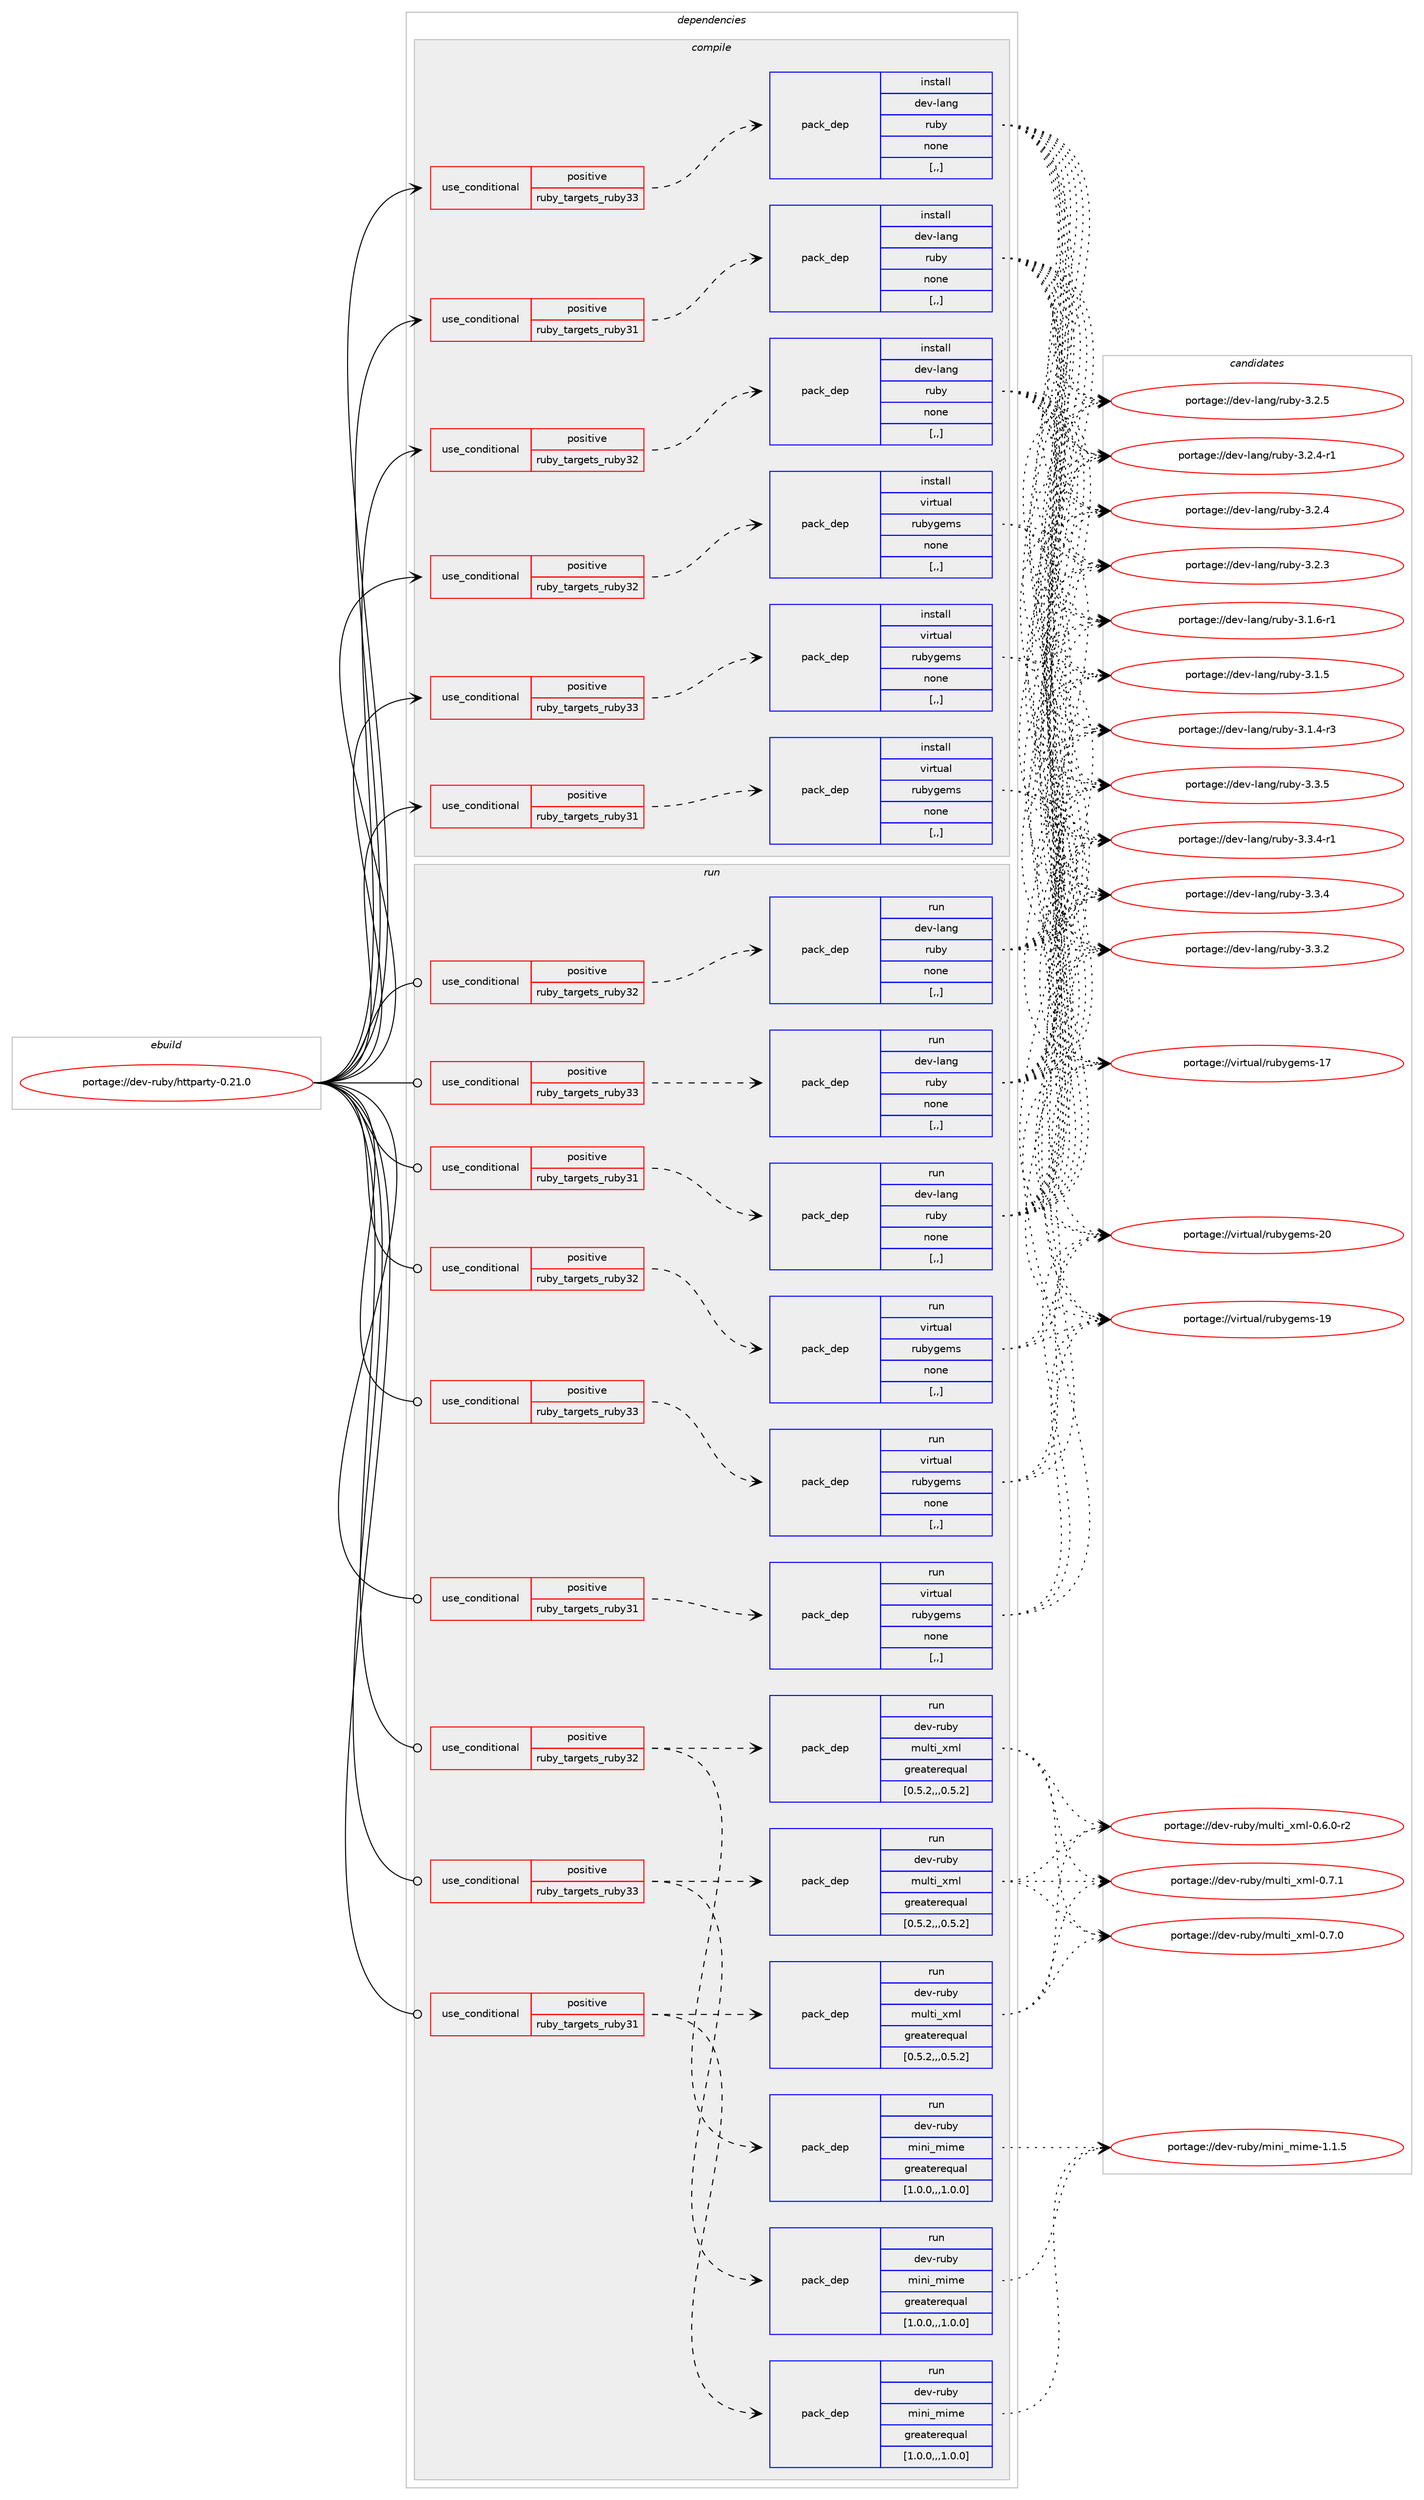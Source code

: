digraph prolog {

# *************
# Graph options
# *************

newrank=true;
concentrate=true;
compound=true;
graph [rankdir=LR,fontname=Helvetica,fontsize=10,ranksep=1.5];#, ranksep=2.5, nodesep=0.2];
edge  [arrowhead=vee];
node  [fontname=Helvetica,fontsize=10];

# **********
# The ebuild
# **********

subgraph cluster_leftcol {
color=gray;
label=<<i>ebuild</i>>;
id [label="portage://dev-ruby/httparty-0.21.0", color=red, width=4, href="../dev-ruby/httparty-0.21.0.svg"];
}

# ****************
# The dependencies
# ****************

subgraph cluster_midcol {
color=gray;
label=<<i>dependencies</i>>;
subgraph cluster_compile {
fillcolor="#eeeeee";
style=filled;
label=<<i>compile</i>>;
subgraph cond179993 {
dependency682566 [label=<<TABLE BORDER="0" CELLBORDER="1" CELLSPACING="0" CELLPADDING="4"><TR><TD ROWSPAN="3" CELLPADDING="10">use_conditional</TD></TR><TR><TD>positive</TD></TR><TR><TD>ruby_targets_ruby31</TD></TR></TABLE>>, shape=none, color=red];
subgraph pack497650 {
dependency682567 [label=<<TABLE BORDER="0" CELLBORDER="1" CELLSPACING="0" CELLPADDING="4" WIDTH="220"><TR><TD ROWSPAN="6" CELLPADDING="30">pack_dep</TD></TR><TR><TD WIDTH="110">install</TD></TR><TR><TD>dev-lang</TD></TR><TR><TD>ruby</TD></TR><TR><TD>none</TD></TR><TR><TD>[,,]</TD></TR></TABLE>>, shape=none, color=blue];
}
dependency682566:e -> dependency682567:w [weight=20,style="dashed",arrowhead="vee"];
}
id:e -> dependency682566:w [weight=20,style="solid",arrowhead="vee"];
subgraph cond179994 {
dependency682568 [label=<<TABLE BORDER="0" CELLBORDER="1" CELLSPACING="0" CELLPADDING="4"><TR><TD ROWSPAN="3" CELLPADDING="10">use_conditional</TD></TR><TR><TD>positive</TD></TR><TR><TD>ruby_targets_ruby31</TD></TR></TABLE>>, shape=none, color=red];
subgraph pack497651 {
dependency682569 [label=<<TABLE BORDER="0" CELLBORDER="1" CELLSPACING="0" CELLPADDING="4" WIDTH="220"><TR><TD ROWSPAN="6" CELLPADDING="30">pack_dep</TD></TR><TR><TD WIDTH="110">install</TD></TR><TR><TD>virtual</TD></TR><TR><TD>rubygems</TD></TR><TR><TD>none</TD></TR><TR><TD>[,,]</TD></TR></TABLE>>, shape=none, color=blue];
}
dependency682568:e -> dependency682569:w [weight=20,style="dashed",arrowhead="vee"];
}
id:e -> dependency682568:w [weight=20,style="solid",arrowhead="vee"];
subgraph cond179995 {
dependency682570 [label=<<TABLE BORDER="0" CELLBORDER="1" CELLSPACING="0" CELLPADDING="4"><TR><TD ROWSPAN="3" CELLPADDING="10">use_conditional</TD></TR><TR><TD>positive</TD></TR><TR><TD>ruby_targets_ruby32</TD></TR></TABLE>>, shape=none, color=red];
subgraph pack497652 {
dependency682571 [label=<<TABLE BORDER="0" CELLBORDER="1" CELLSPACING="0" CELLPADDING="4" WIDTH="220"><TR><TD ROWSPAN="6" CELLPADDING="30">pack_dep</TD></TR><TR><TD WIDTH="110">install</TD></TR><TR><TD>dev-lang</TD></TR><TR><TD>ruby</TD></TR><TR><TD>none</TD></TR><TR><TD>[,,]</TD></TR></TABLE>>, shape=none, color=blue];
}
dependency682570:e -> dependency682571:w [weight=20,style="dashed",arrowhead="vee"];
}
id:e -> dependency682570:w [weight=20,style="solid",arrowhead="vee"];
subgraph cond179996 {
dependency682572 [label=<<TABLE BORDER="0" CELLBORDER="1" CELLSPACING="0" CELLPADDING="4"><TR><TD ROWSPAN="3" CELLPADDING="10">use_conditional</TD></TR><TR><TD>positive</TD></TR><TR><TD>ruby_targets_ruby32</TD></TR></TABLE>>, shape=none, color=red];
subgraph pack497653 {
dependency682573 [label=<<TABLE BORDER="0" CELLBORDER="1" CELLSPACING="0" CELLPADDING="4" WIDTH="220"><TR><TD ROWSPAN="6" CELLPADDING="30">pack_dep</TD></TR><TR><TD WIDTH="110">install</TD></TR><TR><TD>virtual</TD></TR><TR><TD>rubygems</TD></TR><TR><TD>none</TD></TR><TR><TD>[,,]</TD></TR></TABLE>>, shape=none, color=blue];
}
dependency682572:e -> dependency682573:w [weight=20,style="dashed",arrowhead="vee"];
}
id:e -> dependency682572:w [weight=20,style="solid",arrowhead="vee"];
subgraph cond179997 {
dependency682574 [label=<<TABLE BORDER="0" CELLBORDER="1" CELLSPACING="0" CELLPADDING="4"><TR><TD ROWSPAN="3" CELLPADDING="10">use_conditional</TD></TR><TR><TD>positive</TD></TR><TR><TD>ruby_targets_ruby33</TD></TR></TABLE>>, shape=none, color=red];
subgraph pack497654 {
dependency682575 [label=<<TABLE BORDER="0" CELLBORDER="1" CELLSPACING="0" CELLPADDING="4" WIDTH="220"><TR><TD ROWSPAN="6" CELLPADDING="30">pack_dep</TD></TR><TR><TD WIDTH="110">install</TD></TR><TR><TD>dev-lang</TD></TR><TR><TD>ruby</TD></TR><TR><TD>none</TD></TR><TR><TD>[,,]</TD></TR></TABLE>>, shape=none, color=blue];
}
dependency682574:e -> dependency682575:w [weight=20,style="dashed",arrowhead="vee"];
}
id:e -> dependency682574:w [weight=20,style="solid",arrowhead="vee"];
subgraph cond179998 {
dependency682576 [label=<<TABLE BORDER="0" CELLBORDER="1" CELLSPACING="0" CELLPADDING="4"><TR><TD ROWSPAN="3" CELLPADDING="10">use_conditional</TD></TR><TR><TD>positive</TD></TR><TR><TD>ruby_targets_ruby33</TD></TR></TABLE>>, shape=none, color=red];
subgraph pack497655 {
dependency682577 [label=<<TABLE BORDER="0" CELLBORDER="1" CELLSPACING="0" CELLPADDING="4" WIDTH="220"><TR><TD ROWSPAN="6" CELLPADDING="30">pack_dep</TD></TR><TR><TD WIDTH="110">install</TD></TR><TR><TD>virtual</TD></TR><TR><TD>rubygems</TD></TR><TR><TD>none</TD></TR><TR><TD>[,,]</TD></TR></TABLE>>, shape=none, color=blue];
}
dependency682576:e -> dependency682577:w [weight=20,style="dashed",arrowhead="vee"];
}
id:e -> dependency682576:w [weight=20,style="solid",arrowhead="vee"];
}
subgraph cluster_compileandrun {
fillcolor="#eeeeee";
style=filled;
label=<<i>compile and run</i>>;
}
subgraph cluster_run {
fillcolor="#eeeeee";
style=filled;
label=<<i>run</i>>;
subgraph cond179999 {
dependency682578 [label=<<TABLE BORDER="0" CELLBORDER="1" CELLSPACING="0" CELLPADDING="4"><TR><TD ROWSPAN="3" CELLPADDING="10">use_conditional</TD></TR><TR><TD>positive</TD></TR><TR><TD>ruby_targets_ruby31</TD></TR></TABLE>>, shape=none, color=red];
subgraph pack497656 {
dependency682579 [label=<<TABLE BORDER="0" CELLBORDER="1" CELLSPACING="0" CELLPADDING="4" WIDTH="220"><TR><TD ROWSPAN="6" CELLPADDING="30">pack_dep</TD></TR><TR><TD WIDTH="110">run</TD></TR><TR><TD>dev-lang</TD></TR><TR><TD>ruby</TD></TR><TR><TD>none</TD></TR><TR><TD>[,,]</TD></TR></TABLE>>, shape=none, color=blue];
}
dependency682578:e -> dependency682579:w [weight=20,style="dashed",arrowhead="vee"];
}
id:e -> dependency682578:w [weight=20,style="solid",arrowhead="odot"];
subgraph cond180000 {
dependency682580 [label=<<TABLE BORDER="0" CELLBORDER="1" CELLSPACING="0" CELLPADDING="4"><TR><TD ROWSPAN="3" CELLPADDING="10">use_conditional</TD></TR><TR><TD>positive</TD></TR><TR><TD>ruby_targets_ruby31</TD></TR></TABLE>>, shape=none, color=red];
subgraph pack497657 {
dependency682581 [label=<<TABLE BORDER="0" CELLBORDER="1" CELLSPACING="0" CELLPADDING="4" WIDTH="220"><TR><TD ROWSPAN="6" CELLPADDING="30">pack_dep</TD></TR><TR><TD WIDTH="110">run</TD></TR><TR><TD>dev-ruby</TD></TR><TR><TD>mini_mime</TD></TR><TR><TD>greaterequal</TD></TR><TR><TD>[1.0.0,,,1.0.0]</TD></TR></TABLE>>, shape=none, color=blue];
}
dependency682580:e -> dependency682581:w [weight=20,style="dashed",arrowhead="vee"];
subgraph pack497658 {
dependency682582 [label=<<TABLE BORDER="0" CELLBORDER="1" CELLSPACING="0" CELLPADDING="4" WIDTH="220"><TR><TD ROWSPAN="6" CELLPADDING="30">pack_dep</TD></TR><TR><TD WIDTH="110">run</TD></TR><TR><TD>dev-ruby</TD></TR><TR><TD>multi_xml</TD></TR><TR><TD>greaterequal</TD></TR><TR><TD>[0.5.2,,,0.5.2]</TD></TR></TABLE>>, shape=none, color=blue];
}
dependency682580:e -> dependency682582:w [weight=20,style="dashed",arrowhead="vee"];
}
id:e -> dependency682580:w [weight=20,style="solid",arrowhead="odot"];
subgraph cond180001 {
dependency682583 [label=<<TABLE BORDER="0" CELLBORDER="1" CELLSPACING="0" CELLPADDING="4"><TR><TD ROWSPAN="3" CELLPADDING="10">use_conditional</TD></TR><TR><TD>positive</TD></TR><TR><TD>ruby_targets_ruby31</TD></TR></TABLE>>, shape=none, color=red];
subgraph pack497659 {
dependency682584 [label=<<TABLE BORDER="0" CELLBORDER="1" CELLSPACING="0" CELLPADDING="4" WIDTH="220"><TR><TD ROWSPAN="6" CELLPADDING="30">pack_dep</TD></TR><TR><TD WIDTH="110">run</TD></TR><TR><TD>virtual</TD></TR><TR><TD>rubygems</TD></TR><TR><TD>none</TD></TR><TR><TD>[,,]</TD></TR></TABLE>>, shape=none, color=blue];
}
dependency682583:e -> dependency682584:w [weight=20,style="dashed",arrowhead="vee"];
}
id:e -> dependency682583:w [weight=20,style="solid",arrowhead="odot"];
subgraph cond180002 {
dependency682585 [label=<<TABLE BORDER="0" CELLBORDER="1" CELLSPACING="0" CELLPADDING="4"><TR><TD ROWSPAN="3" CELLPADDING="10">use_conditional</TD></TR><TR><TD>positive</TD></TR><TR><TD>ruby_targets_ruby32</TD></TR></TABLE>>, shape=none, color=red];
subgraph pack497660 {
dependency682586 [label=<<TABLE BORDER="0" CELLBORDER="1" CELLSPACING="0" CELLPADDING="4" WIDTH="220"><TR><TD ROWSPAN="6" CELLPADDING="30">pack_dep</TD></TR><TR><TD WIDTH="110">run</TD></TR><TR><TD>dev-lang</TD></TR><TR><TD>ruby</TD></TR><TR><TD>none</TD></TR><TR><TD>[,,]</TD></TR></TABLE>>, shape=none, color=blue];
}
dependency682585:e -> dependency682586:w [weight=20,style="dashed",arrowhead="vee"];
}
id:e -> dependency682585:w [weight=20,style="solid",arrowhead="odot"];
subgraph cond180003 {
dependency682587 [label=<<TABLE BORDER="0" CELLBORDER="1" CELLSPACING="0" CELLPADDING="4"><TR><TD ROWSPAN="3" CELLPADDING="10">use_conditional</TD></TR><TR><TD>positive</TD></TR><TR><TD>ruby_targets_ruby32</TD></TR></TABLE>>, shape=none, color=red];
subgraph pack497661 {
dependency682588 [label=<<TABLE BORDER="0" CELLBORDER="1" CELLSPACING="0" CELLPADDING="4" WIDTH="220"><TR><TD ROWSPAN="6" CELLPADDING="30">pack_dep</TD></TR><TR><TD WIDTH="110">run</TD></TR><TR><TD>dev-ruby</TD></TR><TR><TD>mini_mime</TD></TR><TR><TD>greaterequal</TD></TR><TR><TD>[1.0.0,,,1.0.0]</TD></TR></TABLE>>, shape=none, color=blue];
}
dependency682587:e -> dependency682588:w [weight=20,style="dashed",arrowhead="vee"];
subgraph pack497662 {
dependency682589 [label=<<TABLE BORDER="0" CELLBORDER="1" CELLSPACING="0" CELLPADDING="4" WIDTH="220"><TR><TD ROWSPAN="6" CELLPADDING="30">pack_dep</TD></TR><TR><TD WIDTH="110">run</TD></TR><TR><TD>dev-ruby</TD></TR><TR><TD>multi_xml</TD></TR><TR><TD>greaterequal</TD></TR><TR><TD>[0.5.2,,,0.5.2]</TD></TR></TABLE>>, shape=none, color=blue];
}
dependency682587:e -> dependency682589:w [weight=20,style="dashed",arrowhead="vee"];
}
id:e -> dependency682587:w [weight=20,style="solid",arrowhead="odot"];
subgraph cond180004 {
dependency682590 [label=<<TABLE BORDER="0" CELLBORDER="1" CELLSPACING="0" CELLPADDING="4"><TR><TD ROWSPAN="3" CELLPADDING="10">use_conditional</TD></TR><TR><TD>positive</TD></TR><TR><TD>ruby_targets_ruby32</TD></TR></TABLE>>, shape=none, color=red];
subgraph pack497663 {
dependency682591 [label=<<TABLE BORDER="0" CELLBORDER="1" CELLSPACING="0" CELLPADDING="4" WIDTH="220"><TR><TD ROWSPAN="6" CELLPADDING="30">pack_dep</TD></TR><TR><TD WIDTH="110">run</TD></TR><TR><TD>virtual</TD></TR><TR><TD>rubygems</TD></TR><TR><TD>none</TD></TR><TR><TD>[,,]</TD></TR></TABLE>>, shape=none, color=blue];
}
dependency682590:e -> dependency682591:w [weight=20,style="dashed",arrowhead="vee"];
}
id:e -> dependency682590:w [weight=20,style="solid",arrowhead="odot"];
subgraph cond180005 {
dependency682592 [label=<<TABLE BORDER="0" CELLBORDER="1" CELLSPACING="0" CELLPADDING="4"><TR><TD ROWSPAN="3" CELLPADDING="10">use_conditional</TD></TR><TR><TD>positive</TD></TR><TR><TD>ruby_targets_ruby33</TD></TR></TABLE>>, shape=none, color=red];
subgraph pack497664 {
dependency682593 [label=<<TABLE BORDER="0" CELLBORDER="1" CELLSPACING="0" CELLPADDING="4" WIDTH="220"><TR><TD ROWSPAN="6" CELLPADDING="30">pack_dep</TD></TR><TR><TD WIDTH="110">run</TD></TR><TR><TD>dev-lang</TD></TR><TR><TD>ruby</TD></TR><TR><TD>none</TD></TR><TR><TD>[,,]</TD></TR></TABLE>>, shape=none, color=blue];
}
dependency682592:e -> dependency682593:w [weight=20,style="dashed",arrowhead="vee"];
}
id:e -> dependency682592:w [weight=20,style="solid",arrowhead="odot"];
subgraph cond180006 {
dependency682594 [label=<<TABLE BORDER="0" CELLBORDER="1" CELLSPACING="0" CELLPADDING="4"><TR><TD ROWSPAN="3" CELLPADDING="10">use_conditional</TD></TR><TR><TD>positive</TD></TR><TR><TD>ruby_targets_ruby33</TD></TR></TABLE>>, shape=none, color=red];
subgraph pack497665 {
dependency682595 [label=<<TABLE BORDER="0" CELLBORDER="1" CELLSPACING="0" CELLPADDING="4" WIDTH="220"><TR><TD ROWSPAN="6" CELLPADDING="30">pack_dep</TD></TR><TR><TD WIDTH="110">run</TD></TR><TR><TD>dev-ruby</TD></TR><TR><TD>mini_mime</TD></TR><TR><TD>greaterequal</TD></TR><TR><TD>[1.0.0,,,1.0.0]</TD></TR></TABLE>>, shape=none, color=blue];
}
dependency682594:e -> dependency682595:w [weight=20,style="dashed",arrowhead="vee"];
subgraph pack497666 {
dependency682596 [label=<<TABLE BORDER="0" CELLBORDER="1" CELLSPACING="0" CELLPADDING="4" WIDTH="220"><TR><TD ROWSPAN="6" CELLPADDING="30">pack_dep</TD></TR><TR><TD WIDTH="110">run</TD></TR><TR><TD>dev-ruby</TD></TR><TR><TD>multi_xml</TD></TR><TR><TD>greaterequal</TD></TR><TR><TD>[0.5.2,,,0.5.2]</TD></TR></TABLE>>, shape=none, color=blue];
}
dependency682594:e -> dependency682596:w [weight=20,style="dashed",arrowhead="vee"];
}
id:e -> dependency682594:w [weight=20,style="solid",arrowhead="odot"];
subgraph cond180007 {
dependency682597 [label=<<TABLE BORDER="0" CELLBORDER="1" CELLSPACING="0" CELLPADDING="4"><TR><TD ROWSPAN="3" CELLPADDING="10">use_conditional</TD></TR><TR><TD>positive</TD></TR><TR><TD>ruby_targets_ruby33</TD></TR></TABLE>>, shape=none, color=red];
subgraph pack497667 {
dependency682598 [label=<<TABLE BORDER="0" CELLBORDER="1" CELLSPACING="0" CELLPADDING="4" WIDTH="220"><TR><TD ROWSPAN="6" CELLPADDING="30">pack_dep</TD></TR><TR><TD WIDTH="110">run</TD></TR><TR><TD>virtual</TD></TR><TR><TD>rubygems</TD></TR><TR><TD>none</TD></TR><TR><TD>[,,]</TD></TR></TABLE>>, shape=none, color=blue];
}
dependency682597:e -> dependency682598:w [weight=20,style="dashed",arrowhead="vee"];
}
id:e -> dependency682597:w [weight=20,style="solid",arrowhead="odot"];
}
}

# **************
# The candidates
# **************

subgraph cluster_choices {
rank=same;
color=gray;
label=<<i>candidates</i>>;

subgraph choice497650 {
color=black;
nodesep=1;
choice10010111845108971101034711411798121455146514653 [label="portage://dev-lang/ruby-3.3.5", color=red, width=4,href="../dev-lang/ruby-3.3.5.svg"];
choice100101118451089711010347114117981214551465146524511449 [label="portage://dev-lang/ruby-3.3.4-r1", color=red, width=4,href="../dev-lang/ruby-3.3.4-r1.svg"];
choice10010111845108971101034711411798121455146514652 [label="portage://dev-lang/ruby-3.3.4", color=red, width=4,href="../dev-lang/ruby-3.3.4.svg"];
choice10010111845108971101034711411798121455146514650 [label="portage://dev-lang/ruby-3.3.2", color=red, width=4,href="../dev-lang/ruby-3.3.2.svg"];
choice10010111845108971101034711411798121455146504653 [label="portage://dev-lang/ruby-3.2.5", color=red, width=4,href="../dev-lang/ruby-3.2.5.svg"];
choice100101118451089711010347114117981214551465046524511449 [label="portage://dev-lang/ruby-3.2.4-r1", color=red, width=4,href="../dev-lang/ruby-3.2.4-r1.svg"];
choice10010111845108971101034711411798121455146504652 [label="portage://dev-lang/ruby-3.2.4", color=red, width=4,href="../dev-lang/ruby-3.2.4.svg"];
choice10010111845108971101034711411798121455146504651 [label="portage://dev-lang/ruby-3.2.3", color=red, width=4,href="../dev-lang/ruby-3.2.3.svg"];
choice100101118451089711010347114117981214551464946544511449 [label="portage://dev-lang/ruby-3.1.6-r1", color=red, width=4,href="../dev-lang/ruby-3.1.6-r1.svg"];
choice10010111845108971101034711411798121455146494653 [label="portage://dev-lang/ruby-3.1.5", color=red, width=4,href="../dev-lang/ruby-3.1.5.svg"];
choice100101118451089711010347114117981214551464946524511451 [label="portage://dev-lang/ruby-3.1.4-r3", color=red, width=4,href="../dev-lang/ruby-3.1.4-r3.svg"];
dependency682567:e -> choice10010111845108971101034711411798121455146514653:w [style=dotted,weight="100"];
dependency682567:e -> choice100101118451089711010347114117981214551465146524511449:w [style=dotted,weight="100"];
dependency682567:e -> choice10010111845108971101034711411798121455146514652:w [style=dotted,weight="100"];
dependency682567:e -> choice10010111845108971101034711411798121455146514650:w [style=dotted,weight="100"];
dependency682567:e -> choice10010111845108971101034711411798121455146504653:w [style=dotted,weight="100"];
dependency682567:e -> choice100101118451089711010347114117981214551465046524511449:w [style=dotted,weight="100"];
dependency682567:e -> choice10010111845108971101034711411798121455146504652:w [style=dotted,weight="100"];
dependency682567:e -> choice10010111845108971101034711411798121455146504651:w [style=dotted,weight="100"];
dependency682567:e -> choice100101118451089711010347114117981214551464946544511449:w [style=dotted,weight="100"];
dependency682567:e -> choice10010111845108971101034711411798121455146494653:w [style=dotted,weight="100"];
dependency682567:e -> choice100101118451089711010347114117981214551464946524511451:w [style=dotted,weight="100"];
}
subgraph choice497651 {
color=black;
nodesep=1;
choice118105114116117971084711411798121103101109115455048 [label="portage://virtual/rubygems-20", color=red, width=4,href="../virtual/rubygems-20.svg"];
choice118105114116117971084711411798121103101109115454957 [label="portage://virtual/rubygems-19", color=red, width=4,href="../virtual/rubygems-19.svg"];
choice118105114116117971084711411798121103101109115454955 [label="portage://virtual/rubygems-17", color=red, width=4,href="../virtual/rubygems-17.svg"];
dependency682569:e -> choice118105114116117971084711411798121103101109115455048:w [style=dotted,weight="100"];
dependency682569:e -> choice118105114116117971084711411798121103101109115454957:w [style=dotted,weight="100"];
dependency682569:e -> choice118105114116117971084711411798121103101109115454955:w [style=dotted,weight="100"];
}
subgraph choice497652 {
color=black;
nodesep=1;
choice10010111845108971101034711411798121455146514653 [label="portage://dev-lang/ruby-3.3.5", color=red, width=4,href="../dev-lang/ruby-3.3.5.svg"];
choice100101118451089711010347114117981214551465146524511449 [label="portage://dev-lang/ruby-3.3.4-r1", color=red, width=4,href="../dev-lang/ruby-3.3.4-r1.svg"];
choice10010111845108971101034711411798121455146514652 [label="portage://dev-lang/ruby-3.3.4", color=red, width=4,href="../dev-lang/ruby-3.3.4.svg"];
choice10010111845108971101034711411798121455146514650 [label="portage://dev-lang/ruby-3.3.2", color=red, width=4,href="../dev-lang/ruby-3.3.2.svg"];
choice10010111845108971101034711411798121455146504653 [label="portage://dev-lang/ruby-3.2.5", color=red, width=4,href="../dev-lang/ruby-3.2.5.svg"];
choice100101118451089711010347114117981214551465046524511449 [label="portage://dev-lang/ruby-3.2.4-r1", color=red, width=4,href="../dev-lang/ruby-3.2.4-r1.svg"];
choice10010111845108971101034711411798121455146504652 [label="portage://dev-lang/ruby-3.2.4", color=red, width=4,href="../dev-lang/ruby-3.2.4.svg"];
choice10010111845108971101034711411798121455146504651 [label="portage://dev-lang/ruby-3.2.3", color=red, width=4,href="../dev-lang/ruby-3.2.3.svg"];
choice100101118451089711010347114117981214551464946544511449 [label="portage://dev-lang/ruby-3.1.6-r1", color=red, width=4,href="../dev-lang/ruby-3.1.6-r1.svg"];
choice10010111845108971101034711411798121455146494653 [label="portage://dev-lang/ruby-3.1.5", color=red, width=4,href="../dev-lang/ruby-3.1.5.svg"];
choice100101118451089711010347114117981214551464946524511451 [label="portage://dev-lang/ruby-3.1.4-r3", color=red, width=4,href="../dev-lang/ruby-3.1.4-r3.svg"];
dependency682571:e -> choice10010111845108971101034711411798121455146514653:w [style=dotted,weight="100"];
dependency682571:e -> choice100101118451089711010347114117981214551465146524511449:w [style=dotted,weight="100"];
dependency682571:e -> choice10010111845108971101034711411798121455146514652:w [style=dotted,weight="100"];
dependency682571:e -> choice10010111845108971101034711411798121455146514650:w [style=dotted,weight="100"];
dependency682571:e -> choice10010111845108971101034711411798121455146504653:w [style=dotted,weight="100"];
dependency682571:e -> choice100101118451089711010347114117981214551465046524511449:w [style=dotted,weight="100"];
dependency682571:e -> choice10010111845108971101034711411798121455146504652:w [style=dotted,weight="100"];
dependency682571:e -> choice10010111845108971101034711411798121455146504651:w [style=dotted,weight="100"];
dependency682571:e -> choice100101118451089711010347114117981214551464946544511449:w [style=dotted,weight="100"];
dependency682571:e -> choice10010111845108971101034711411798121455146494653:w [style=dotted,weight="100"];
dependency682571:e -> choice100101118451089711010347114117981214551464946524511451:w [style=dotted,weight="100"];
}
subgraph choice497653 {
color=black;
nodesep=1;
choice118105114116117971084711411798121103101109115455048 [label="portage://virtual/rubygems-20", color=red, width=4,href="../virtual/rubygems-20.svg"];
choice118105114116117971084711411798121103101109115454957 [label="portage://virtual/rubygems-19", color=red, width=4,href="../virtual/rubygems-19.svg"];
choice118105114116117971084711411798121103101109115454955 [label="portage://virtual/rubygems-17", color=red, width=4,href="../virtual/rubygems-17.svg"];
dependency682573:e -> choice118105114116117971084711411798121103101109115455048:w [style=dotted,weight="100"];
dependency682573:e -> choice118105114116117971084711411798121103101109115454957:w [style=dotted,weight="100"];
dependency682573:e -> choice118105114116117971084711411798121103101109115454955:w [style=dotted,weight="100"];
}
subgraph choice497654 {
color=black;
nodesep=1;
choice10010111845108971101034711411798121455146514653 [label="portage://dev-lang/ruby-3.3.5", color=red, width=4,href="../dev-lang/ruby-3.3.5.svg"];
choice100101118451089711010347114117981214551465146524511449 [label="portage://dev-lang/ruby-3.3.4-r1", color=red, width=4,href="../dev-lang/ruby-3.3.4-r1.svg"];
choice10010111845108971101034711411798121455146514652 [label="portage://dev-lang/ruby-3.3.4", color=red, width=4,href="../dev-lang/ruby-3.3.4.svg"];
choice10010111845108971101034711411798121455146514650 [label="portage://dev-lang/ruby-3.3.2", color=red, width=4,href="../dev-lang/ruby-3.3.2.svg"];
choice10010111845108971101034711411798121455146504653 [label="portage://dev-lang/ruby-3.2.5", color=red, width=4,href="../dev-lang/ruby-3.2.5.svg"];
choice100101118451089711010347114117981214551465046524511449 [label="portage://dev-lang/ruby-3.2.4-r1", color=red, width=4,href="../dev-lang/ruby-3.2.4-r1.svg"];
choice10010111845108971101034711411798121455146504652 [label="portage://dev-lang/ruby-3.2.4", color=red, width=4,href="../dev-lang/ruby-3.2.4.svg"];
choice10010111845108971101034711411798121455146504651 [label="portage://dev-lang/ruby-3.2.3", color=red, width=4,href="../dev-lang/ruby-3.2.3.svg"];
choice100101118451089711010347114117981214551464946544511449 [label="portage://dev-lang/ruby-3.1.6-r1", color=red, width=4,href="../dev-lang/ruby-3.1.6-r1.svg"];
choice10010111845108971101034711411798121455146494653 [label="portage://dev-lang/ruby-3.1.5", color=red, width=4,href="../dev-lang/ruby-3.1.5.svg"];
choice100101118451089711010347114117981214551464946524511451 [label="portage://dev-lang/ruby-3.1.4-r3", color=red, width=4,href="../dev-lang/ruby-3.1.4-r3.svg"];
dependency682575:e -> choice10010111845108971101034711411798121455146514653:w [style=dotted,weight="100"];
dependency682575:e -> choice100101118451089711010347114117981214551465146524511449:w [style=dotted,weight="100"];
dependency682575:e -> choice10010111845108971101034711411798121455146514652:w [style=dotted,weight="100"];
dependency682575:e -> choice10010111845108971101034711411798121455146514650:w [style=dotted,weight="100"];
dependency682575:e -> choice10010111845108971101034711411798121455146504653:w [style=dotted,weight="100"];
dependency682575:e -> choice100101118451089711010347114117981214551465046524511449:w [style=dotted,weight="100"];
dependency682575:e -> choice10010111845108971101034711411798121455146504652:w [style=dotted,weight="100"];
dependency682575:e -> choice10010111845108971101034711411798121455146504651:w [style=dotted,weight="100"];
dependency682575:e -> choice100101118451089711010347114117981214551464946544511449:w [style=dotted,weight="100"];
dependency682575:e -> choice10010111845108971101034711411798121455146494653:w [style=dotted,weight="100"];
dependency682575:e -> choice100101118451089711010347114117981214551464946524511451:w [style=dotted,weight="100"];
}
subgraph choice497655 {
color=black;
nodesep=1;
choice118105114116117971084711411798121103101109115455048 [label="portage://virtual/rubygems-20", color=red, width=4,href="../virtual/rubygems-20.svg"];
choice118105114116117971084711411798121103101109115454957 [label="portage://virtual/rubygems-19", color=red, width=4,href="../virtual/rubygems-19.svg"];
choice118105114116117971084711411798121103101109115454955 [label="portage://virtual/rubygems-17", color=red, width=4,href="../virtual/rubygems-17.svg"];
dependency682577:e -> choice118105114116117971084711411798121103101109115455048:w [style=dotted,weight="100"];
dependency682577:e -> choice118105114116117971084711411798121103101109115454957:w [style=dotted,weight="100"];
dependency682577:e -> choice118105114116117971084711411798121103101109115454955:w [style=dotted,weight="100"];
}
subgraph choice497656 {
color=black;
nodesep=1;
choice10010111845108971101034711411798121455146514653 [label="portage://dev-lang/ruby-3.3.5", color=red, width=4,href="../dev-lang/ruby-3.3.5.svg"];
choice100101118451089711010347114117981214551465146524511449 [label="portage://dev-lang/ruby-3.3.4-r1", color=red, width=4,href="../dev-lang/ruby-3.3.4-r1.svg"];
choice10010111845108971101034711411798121455146514652 [label="portage://dev-lang/ruby-3.3.4", color=red, width=4,href="../dev-lang/ruby-3.3.4.svg"];
choice10010111845108971101034711411798121455146514650 [label="portage://dev-lang/ruby-3.3.2", color=red, width=4,href="../dev-lang/ruby-3.3.2.svg"];
choice10010111845108971101034711411798121455146504653 [label="portage://dev-lang/ruby-3.2.5", color=red, width=4,href="../dev-lang/ruby-3.2.5.svg"];
choice100101118451089711010347114117981214551465046524511449 [label="portage://dev-lang/ruby-3.2.4-r1", color=red, width=4,href="../dev-lang/ruby-3.2.4-r1.svg"];
choice10010111845108971101034711411798121455146504652 [label="portage://dev-lang/ruby-3.2.4", color=red, width=4,href="../dev-lang/ruby-3.2.4.svg"];
choice10010111845108971101034711411798121455146504651 [label="portage://dev-lang/ruby-3.2.3", color=red, width=4,href="../dev-lang/ruby-3.2.3.svg"];
choice100101118451089711010347114117981214551464946544511449 [label="portage://dev-lang/ruby-3.1.6-r1", color=red, width=4,href="../dev-lang/ruby-3.1.6-r1.svg"];
choice10010111845108971101034711411798121455146494653 [label="portage://dev-lang/ruby-3.1.5", color=red, width=4,href="../dev-lang/ruby-3.1.5.svg"];
choice100101118451089711010347114117981214551464946524511451 [label="portage://dev-lang/ruby-3.1.4-r3", color=red, width=4,href="../dev-lang/ruby-3.1.4-r3.svg"];
dependency682579:e -> choice10010111845108971101034711411798121455146514653:w [style=dotted,weight="100"];
dependency682579:e -> choice100101118451089711010347114117981214551465146524511449:w [style=dotted,weight="100"];
dependency682579:e -> choice10010111845108971101034711411798121455146514652:w [style=dotted,weight="100"];
dependency682579:e -> choice10010111845108971101034711411798121455146514650:w [style=dotted,weight="100"];
dependency682579:e -> choice10010111845108971101034711411798121455146504653:w [style=dotted,weight="100"];
dependency682579:e -> choice100101118451089711010347114117981214551465046524511449:w [style=dotted,weight="100"];
dependency682579:e -> choice10010111845108971101034711411798121455146504652:w [style=dotted,weight="100"];
dependency682579:e -> choice10010111845108971101034711411798121455146504651:w [style=dotted,weight="100"];
dependency682579:e -> choice100101118451089711010347114117981214551464946544511449:w [style=dotted,weight="100"];
dependency682579:e -> choice10010111845108971101034711411798121455146494653:w [style=dotted,weight="100"];
dependency682579:e -> choice100101118451089711010347114117981214551464946524511451:w [style=dotted,weight="100"];
}
subgraph choice497657 {
color=black;
nodesep=1;
choice10010111845114117981214710910511010595109105109101454946494653 [label="portage://dev-ruby/mini_mime-1.1.5", color=red, width=4,href="../dev-ruby/mini_mime-1.1.5.svg"];
dependency682581:e -> choice10010111845114117981214710910511010595109105109101454946494653:w [style=dotted,weight="100"];
}
subgraph choice497658 {
color=black;
nodesep=1;
choice10010111845114117981214710911710811610595120109108454846554649 [label="portage://dev-ruby/multi_xml-0.7.1", color=red, width=4,href="../dev-ruby/multi_xml-0.7.1.svg"];
choice10010111845114117981214710911710811610595120109108454846554648 [label="portage://dev-ruby/multi_xml-0.7.0", color=red, width=4,href="../dev-ruby/multi_xml-0.7.0.svg"];
choice100101118451141179812147109117108116105951201091084548465446484511450 [label="portage://dev-ruby/multi_xml-0.6.0-r2", color=red, width=4,href="../dev-ruby/multi_xml-0.6.0-r2.svg"];
dependency682582:e -> choice10010111845114117981214710911710811610595120109108454846554649:w [style=dotted,weight="100"];
dependency682582:e -> choice10010111845114117981214710911710811610595120109108454846554648:w [style=dotted,weight="100"];
dependency682582:e -> choice100101118451141179812147109117108116105951201091084548465446484511450:w [style=dotted,weight="100"];
}
subgraph choice497659 {
color=black;
nodesep=1;
choice118105114116117971084711411798121103101109115455048 [label="portage://virtual/rubygems-20", color=red, width=4,href="../virtual/rubygems-20.svg"];
choice118105114116117971084711411798121103101109115454957 [label="portage://virtual/rubygems-19", color=red, width=4,href="../virtual/rubygems-19.svg"];
choice118105114116117971084711411798121103101109115454955 [label="portage://virtual/rubygems-17", color=red, width=4,href="../virtual/rubygems-17.svg"];
dependency682584:e -> choice118105114116117971084711411798121103101109115455048:w [style=dotted,weight="100"];
dependency682584:e -> choice118105114116117971084711411798121103101109115454957:w [style=dotted,weight="100"];
dependency682584:e -> choice118105114116117971084711411798121103101109115454955:w [style=dotted,weight="100"];
}
subgraph choice497660 {
color=black;
nodesep=1;
choice10010111845108971101034711411798121455146514653 [label="portage://dev-lang/ruby-3.3.5", color=red, width=4,href="../dev-lang/ruby-3.3.5.svg"];
choice100101118451089711010347114117981214551465146524511449 [label="portage://dev-lang/ruby-3.3.4-r1", color=red, width=4,href="../dev-lang/ruby-3.3.4-r1.svg"];
choice10010111845108971101034711411798121455146514652 [label="portage://dev-lang/ruby-3.3.4", color=red, width=4,href="../dev-lang/ruby-3.3.4.svg"];
choice10010111845108971101034711411798121455146514650 [label="portage://dev-lang/ruby-3.3.2", color=red, width=4,href="../dev-lang/ruby-3.3.2.svg"];
choice10010111845108971101034711411798121455146504653 [label="portage://dev-lang/ruby-3.2.5", color=red, width=4,href="../dev-lang/ruby-3.2.5.svg"];
choice100101118451089711010347114117981214551465046524511449 [label="portage://dev-lang/ruby-3.2.4-r1", color=red, width=4,href="../dev-lang/ruby-3.2.4-r1.svg"];
choice10010111845108971101034711411798121455146504652 [label="portage://dev-lang/ruby-3.2.4", color=red, width=4,href="../dev-lang/ruby-3.2.4.svg"];
choice10010111845108971101034711411798121455146504651 [label="portage://dev-lang/ruby-3.2.3", color=red, width=4,href="../dev-lang/ruby-3.2.3.svg"];
choice100101118451089711010347114117981214551464946544511449 [label="portage://dev-lang/ruby-3.1.6-r1", color=red, width=4,href="../dev-lang/ruby-3.1.6-r1.svg"];
choice10010111845108971101034711411798121455146494653 [label="portage://dev-lang/ruby-3.1.5", color=red, width=4,href="../dev-lang/ruby-3.1.5.svg"];
choice100101118451089711010347114117981214551464946524511451 [label="portage://dev-lang/ruby-3.1.4-r3", color=red, width=4,href="../dev-lang/ruby-3.1.4-r3.svg"];
dependency682586:e -> choice10010111845108971101034711411798121455146514653:w [style=dotted,weight="100"];
dependency682586:e -> choice100101118451089711010347114117981214551465146524511449:w [style=dotted,weight="100"];
dependency682586:e -> choice10010111845108971101034711411798121455146514652:w [style=dotted,weight="100"];
dependency682586:e -> choice10010111845108971101034711411798121455146514650:w [style=dotted,weight="100"];
dependency682586:e -> choice10010111845108971101034711411798121455146504653:w [style=dotted,weight="100"];
dependency682586:e -> choice100101118451089711010347114117981214551465046524511449:w [style=dotted,weight="100"];
dependency682586:e -> choice10010111845108971101034711411798121455146504652:w [style=dotted,weight="100"];
dependency682586:e -> choice10010111845108971101034711411798121455146504651:w [style=dotted,weight="100"];
dependency682586:e -> choice100101118451089711010347114117981214551464946544511449:w [style=dotted,weight="100"];
dependency682586:e -> choice10010111845108971101034711411798121455146494653:w [style=dotted,weight="100"];
dependency682586:e -> choice100101118451089711010347114117981214551464946524511451:w [style=dotted,weight="100"];
}
subgraph choice497661 {
color=black;
nodesep=1;
choice10010111845114117981214710910511010595109105109101454946494653 [label="portage://dev-ruby/mini_mime-1.1.5", color=red, width=4,href="../dev-ruby/mini_mime-1.1.5.svg"];
dependency682588:e -> choice10010111845114117981214710910511010595109105109101454946494653:w [style=dotted,weight="100"];
}
subgraph choice497662 {
color=black;
nodesep=1;
choice10010111845114117981214710911710811610595120109108454846554649 [label="portage://dev-ruby/multi_xml-0.7.1", color=red, width=4,href="../dev-ruby/multi_xml-0.7.1.svg"];
choice10010111845114117981214710911710811610595120109108454846554648 [label="portage://dev-ruby/multi_xml-0.7.0", color=red, width=4,href="../dev-ruby/multi_xml-0.7.0.svg"];
choice100101118451141179812147109117108116105951201091084548465446484511450 [label="portage://dev-ruby/multi_xml-0.6.0-r2", color=red, width=4,href="../dev-ruby/multi_xml-0.6.0-r2.svg"];
dependency682589:e -> choice10010111845114117981214710911710811610595120109108454846554649:w [style=dotted,weight="100"];
dependency682589:e -> choice10010111845114117981214710911710811610595120109108454846554648:w [style=dotted,weight="100"];
dependency682589:e -> choice100101118451141179812147109117108116105951201091084548465446484511450:w [style=dotted,weight="100"];
}
subgraph choice497663 {
color=black;
nodesep=1;
choice118105114116117971084711411798121103101109115455048 [label="portage://virtual/rubygems-20", color=red, width=4,href="../virtual/rubygems-20.svg"];
choice118105114116117971084711411798121103101109115454957 [label="portage://virtual/rubygems-19", color=red, width=4,href="../virtual/rubygems-19.svg"];
choice118105114116117971084711411798121103101109115454955 [label="portage://virtual/rubygems-17", color=red, width=4,href="../virtual/rubygems-17.svg"];
dependency682591:e -> choice118105114116117971084711411798121103101109115455048:w [style=dotted,weight="100"];
dependency682591:e -> choice118105114116117971084711411798121103101109115454957:w [style=dotted,weight="100"];
dependency682591:e -> choice118105114116117971084711411798121103101109115454955:w [style=dotted,weight="100"];
}
subgraph choice497664 {
color=black;
nodesep=1;
choice10010111845108971101034711411798121455146514653 [label="portage://dev-lang/ruby-3.3.5", color=red, width=4,href="../dev-lang/ruby-3.3.5.svg"];
choice100101118451089711010347114117981214551465146524511449 [label="portage://dev-lang/ruby-3.3.4-r1", color=red, width=4,href="../dev-lang/ruby-3.3.4-r1.svg"];
choice10010111845108971101034711411798121455146514652 [label="portage://dev-lang/ruby-3.3.4", color=red, width=4,href="../dev-lang/ruby-3.3.4.svg"];
choice10010111845108971101034711411798121455146514650 [label="portage://dev-lang/ruby-3.3.2", color=red, width=4,href="../dev-lang/ruby-3.3.2.svg"];
choice10010111845108971101034711411798121455146504653 [label="portage://dev-lang/ruby-3.2.5", color=red, width=4,href="../dev-lang/ruby-3.2.5.svg"];
choice100101118451089711010347114117981214551465046524511449 [label="portage://dev-lang/ruby-3.2.4-r1", color=red, width=4,href="../dev-lang/ruby-3.2.4-r1.svg"];
choice10010111845108971101034711411798121455146504652 [label="portage://dev-lang/ruby-3.2.4", color=red, width=4,href="../dev-lang/ruby-3.2.4.svg"];
choice10010111845108971101034711411798121455146504651 [label="portage://dev-lang/ruby-3.2.3", color=red, width=4,href="../dev-lang/ruby-3.2.3.svg"];
choice100101118451089711010347114117981214551464946544511449 [label="portage://dev-lang/ruby-3.1.6-r1", color=red, width=4,href="../dev-lang/ruby-3.1.6-r1.svg"];
choice10010111845108971101034711411798121455146494653 [label="portage://dev-lang/ruby-3.1.5", color=red, width=4,href="../dev-lang/ruby-3.1.5.svg"];
choice100101118451089711010347114117981214551464946524511451 [label="portage://dev-lang/ruby-3.1.4-r3", color=red, width=4,href="../dev-lang/ruby-3.1.4-r3.svg"];
dependency682593:e -> choice10010111845108971101034711411798121455146514653:w [style=dotted,weight="100"];
dependency682593:e -> choice100101118451089711010347114117981214551465146524511449:w [style=dotted,weight="100"];
dependency682593:e -> choice10010111845108971101034711411798121455146514652:w [style=dotted,weight="100"];
dependency682593:e -> choice10010111845108971101034711411798121455146514650:w [style=dotted,weight="100"];
dependency682593:e -> choice10010111845108971101034711411798121455146504653:w [style=dotted,weight="100"];
dependency682593:e -> choice100101118451089711010347114117981214551465046524511449:w [style=dotted,weight="100"];
dependency682593:e -> choice10010111845108971101034711411798121455146504652:w [style=dotted,weight="100"];
dependency682593:e -> choice10010111845108971101034711411798121455146504651:w [style=dotted,weight="100"];
dependency682593:e -> choice100101118451089711010347114117981214551464946544511449:w [style=dotted,weight="100"];
dependency682593:e -> choice10010111845108971101034711411798121455146494653:w [style=dotted,weight="100"];
dependency682593:e -> choice100101118451089711010347114117981214551464946524511451:w [style=dotted,weight="100"];
}
subgraph choice497665 {
color=black;
nodesep=1;
choice10010111845114117981214710910511010595109105109101454946494653 [label="portage://dev-ruby/mini_mime-1.1.5", color=red, width=4,href="../dev-ruby/mini_mime-1.1.5.svg"];
dependency682595:e -> choice10010111845114117981214710910511010595109105109101454946494653:w [style=dotted,weight="100"];
}
subgraph choice497666 {
color=black;
nodesep=1;
choice10010111845114117981214710911710811610595120109108454846554649 [label="portage://dev-ruby/multi_xml-0.7.1", color=red, width=4,href="../dev-ruby/multi_xml-0.7.1.svg"];
choice10010111845114117981214710911710811610595120109108454846554648 [label="portage://dev-ruby/multi_xml-0.7.0", color=red, width=4,href="../dev-ruby/multi_xml-0.7.0.svg"];
choice100101118451141179812147109117108116105951201091084548465446484511450 [label="portage://dev-ruby/multi_xml-0.6.0-r2", color=red, width=4,href="../dev-ruby/multi_xml-0.6.0-r2.svg"];
dependency682596:e -> choice10010111845114117981214710911710811610595120109108454846554649:w [style=dotted,weight="100"];
dependency682596:e -> choice10010111845114117981214710911710811610595120109108454846554648:w [style=dotted,weight="100"];
dependency682596:e -> choice100101118451141179812147109117108116105951201091084548465446484511450:w [style=dotted,weight="100"];
}
subgraph choice497667 {
color=black;
nodesep=1;
choice118105114116117971084711411798121103101109115455048 [label="portage://virtual/rubygems-20", color=red, width=4,href="../virtual/rubygems-20.svg"];
choice118105114116117971084711411798121103101109115454957 [label="portage://virtual/rubygems-19", color=red, width=4,href="../virtual/rubygems-19.svg"];
choice118105114116117971084711411798121103101109115454955 [label="portage://virtual/rubygems-17", color=red, width=4,href="../virtual/rubygems-17.svg"];
dependency682598:e -> choice118105114116117971084711411798121103101109115455048:w [style=dotted,weight="100"];
dependency682598:e -> choice118105114116117971084711411798121103101109115454957:w [style=dotted,weight="100"];
dependency682598:e -> choice118105114116117971084711411798121103101109115454955:w [style=dotted,weight="100"];
}
}

}
